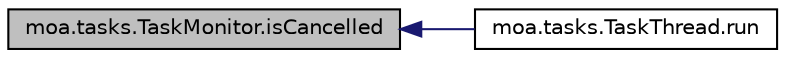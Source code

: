 digraph G
{
  edge [fontname="Helvetica",fontsize="10",labelfontname="Helvetica",labelfontsize="10"];
  node [fontname="Helvetica",fontsize="10",shape=record];
  rankdir=LR;
  Node1 [label="moa.tasks.TaskMonitor.isCancelled",height=0.2,width=0.4,color="black", fillcolor="grey75", style="filled" fontcolor="black"];
  Node1 -> Node2 [dir=back,color="midnightblue",fontsize="10",style="solid",fontname="Helvetica"];
  Node2 [label="moa.tasks.TaskThread.run",height=0.2,width=0.4,color="black", fillcolor="white", style="filled",URL="$classmoa_1_1tasks_1_1TaskThread.html#a23e998b9708a263b606ba72f1f23d2a0"];
}

